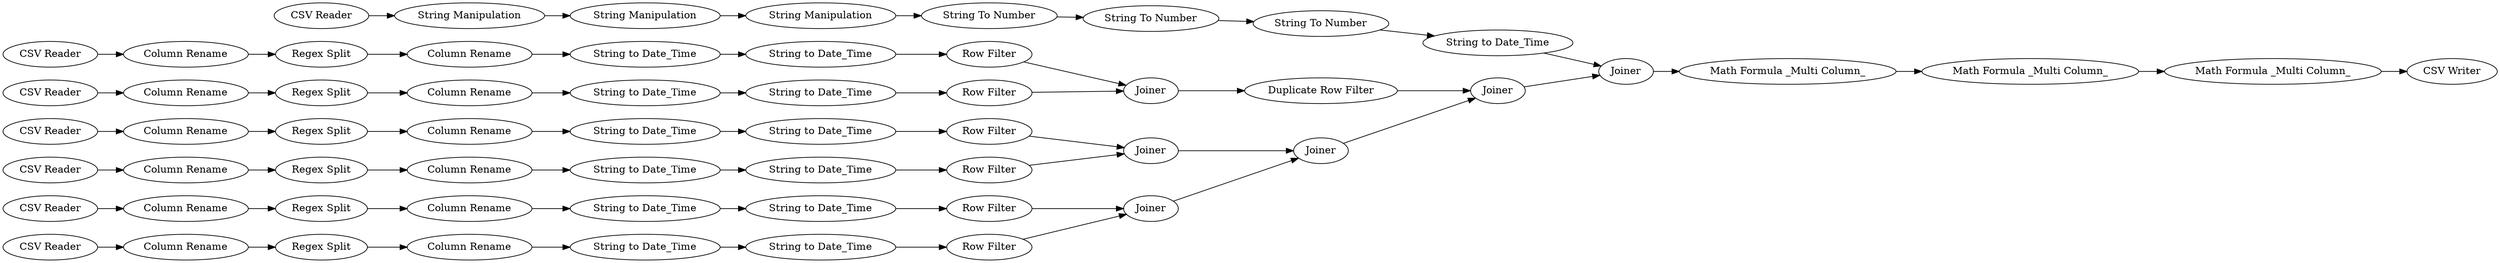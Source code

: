digraph {
	"5422558713933323071_37" [label="Regex Split"]
	"5422558713933323071_44" [label="Column Rename"]
	"5422558713933323071_49" [label="String to Date_Time"]
	"5422558713933323071_60" [label="Row Filter"]
	"5422558713933323071_74" [label="Math Formula _Multi Column_"]
	"5422558713933323071_7" [label="CSV Reader"]
	"5422558713933323071_72" [label="String to Date_Time"]
	"5422558713933323071_25" [label="Column Rename"]
	"5422558713933323071_23" [label="Column Rename"]
	"5422558713933323071_46" [label="Column Rename"]
	"5422558713933323071_58" [label="Row Filter"]
	"5422558713933323071_76" [label="Math Formula _Multi Column_"]
	"5422558713933323071_47" [label="Column Rename"]
	"5422558713933323071_66" [label="String Manipulation"]
	"5422558713933323071_17" [label=Joiner]
	"5422558713933323071_19" [label=Joiner]
	"5422558713933323071_14" [label=Joiner]
	"5422558713933323071_70" [label="String To Number"]
	"5422558713933323071_65" [label="Duplicate Row Filter"]
	"5422558713933323071_62" [label="Row Filter"]
	"5422558713933323071_53" [label="String to Date_Time"]
	"5422558713933323071_68" [label="String Manipulation"]
	"5422558713933323071_67" [label="String To Number"]
	"5422558713933323071_21" [label="Column Rename"]
	"5422558713933323071_27" [label="String to Date_Time"]
	"5422558713933323071_69" [label="String Manipulation"]
	"5422558713933323071_71" [label="String To Number"]
	"5422558713933323071_9" [label="CSV Reader"]
	"5422558713933323071_36" [label="Regex Split"]
	"5422558713933323071_40" [label="Regex Split"]
	"5422558713933323071_8" [label="CSV Reader"]
	"5422558713933323071_51" [label="String to Date_Time"]
	"5422558713933323071_38" [label="Regex Split"]
	"5422558713933323071_59" [label="Row Filter"]
	"5422558713933323071_55" [label="String to Date_Time"]
	"5422558713933323071_22" [label="Column Rename"]
	"5422558713933323071_57" [label="String to Date_Time"]
	"5422558713933323071_42" [label="Column Rename"]
	"5422558713933323071_10" [label="CSV Reader"]
	"5422558713933323071_20" [label="CSV Reader"]
	"5422558713933323071_6" [label="CSV Reader"]
	"5422558713933323071_24" [label="Column Rename"]
	"5422558713933323071_41" [label="Regex Split"]
	"5422558713933323071_64" [label="Row Filter"]
	"5422558713933323071_77" [label="CSV Writer"]
	"5422558713933323071_50" [label="String to Date_Time"]
	"5422558713933323071_45" [label="Column Rename"]
	"5422558713933323071_12" [label="CSV Reader"]
	"5422558713933323071_43" [label="Column Rename"]
	"5422558713933323071_15" [label=Joiner]
	"5422558713933323071_52" [label="String to Date_Time"]
	"5422558713933323071_16" [label=Joiner]
	"5422558713933323071_39" [label="Regex Split"]
	"5422558713933323071_56" [label="String to Date_Time"]
	"5422558713933323071_28" [label="String to Date_Time"]
	"5422558713933323071_26" [label="Column Rename"]
	"5422558713933323071_48" [label="String to Date_Time"]
	"5422558713933323071_63" [label="Row Filter"]
	"5422558713933323071_73" [label=Joiner]
	"5422558713933323071_75" [label="Math Formula _Multi Column_"]
	"5422558713933323071_54" [label="String to Date_Time"]
	"5422558713933323071_21" -> "5422558713933323071_36"
	"5422558713933323071_66" -> "5422558713933323071_68"
	"5422558713933323071_72" -> "5422558713933323071_73"
	"5422558713933323071_48" -> "5422558713933323071_49"
	"5422558713933323071_17" -> "5422558713933323071_65"
	"5422558713933323071_63" -> "5422558713933323071_16"
	"5422558713933323071_60" -> "5422558713933323071_16"
	"5422558713933323071_19" -> "5422558713933323071_14"
	"5422558713933323071_24" -> "5422558713933323071_39"
	"5422558713933323071_68" -> "5422558713933323071_69"
	"5422558713933323071_8" -> "5422558713933323071_23"
	"5422558713933323071_65" -> "5422558713933323071_15"
	"5422558713933323071_49" -> "5422558713933323071_59"
	"5422558713933323071_22" -> "5422558713933323071_37"
	"5422558713933323071_44" -> "5422558713933323071_50"
	"5422558713933323071_12" -> "5422558713933323071_66"
	"5422558713933323071_14" -> "5422558713933323071_15"
	"5422558713933323071_45" -> "5422558713933323071_52"
	"5422558713933323071_62" -> "5422558713933323071_17"
	"5422558713933323071_51" -> "5422558713933323071_60"
	"5422558713933323071_28" -> "5422558713933323071_58"
	"5422558713933323071_26" -> "5422558713933323071_41"
	"5422558713933323071_10" -> "5422558713933323071_21"
	"5422558713933323071_74" -> "5422558713933323071_75"
	"5422558713933323071_36" -> "5422558713933323071_42"
	"5422558713933323071_59" -> "5422558713933323071_19"
	"5422558713933323071_75" -> "5422558713933323071_76"
	"5422558713933323071_39" -> "5422558713933323071_45"
	"5422558713933323071_42" -> "5422558713933323071_27"
	"5422558713933323071_54" -> "5422558713933323071_55"
	"5422558713933323071_38" -> "5422558713933323071_44"
	"5422558713933323071_57" -> "5422558713933323071_64"
	"5422558713933323071_71" -> "5422558713933323071_72"
	"5422558713933323071_9" -> "5422558713933323071_24"
	"5422558713933323071_41" -> "5422558713933323071_47"
	"5422558713933323071_52" -> "5422558713933323071_53"
	"5422558713933323071_37" -> "5422558713933323071_43"
	"5422558713933323071_58" -> "5422558713933323071_19"
	"5422558713933323071_69" -> "5422558713933323071_67"
	"5422558713933323071_67" -> "5422558713933323071_70"
	"5422558713933323071_53" -> "5422558713933323071_63"
	"5422558713933323071_25" -> "5422558713933323071_40"
	"5422558713933323071_55" -> "5422558713933323071_62"
	"5422558713933323071_23" -> "5422558713933323071_38"
	"5422558713933323071_56" -> "5422558713933323071_57"
	"5422558713933323071_7" -> "5422558713933323071_26"
	"5422558713933323071_43" -> "5422558713933323071_48"
	"5422558713933323071_70" -> "5422558713933323071_71"
	"5422558713933323071_47" -> "5422558713933323071_56"
	"5422558713933323071_6" -> "5422558713933323071_25"
	"5422558713933323071_27" -> "5422558713933323071_28"
	"5422558713933323071_15" -> "5422558713933323071_73"
	"5422558713933323071_16" -> "5422558713933323071_14"
	"5422558713933323071_76" -> "5422558713933323071_77"
	"5422558713933323071_73" -> "5422558713933323071_74"
	"5422558713933323071_64" -> "5422558713933323071_17"
	"5422558713933323071_50" -> "5422558713933323071_51"
	"5422558713933323071_20" -> "5422558713933323071_22"
	"5422558713933323071_46" -> "5422558713933323071_54"
	"5422558713933323071_40" -> "5422558713933323071_46"
	rankdir=LR
}
